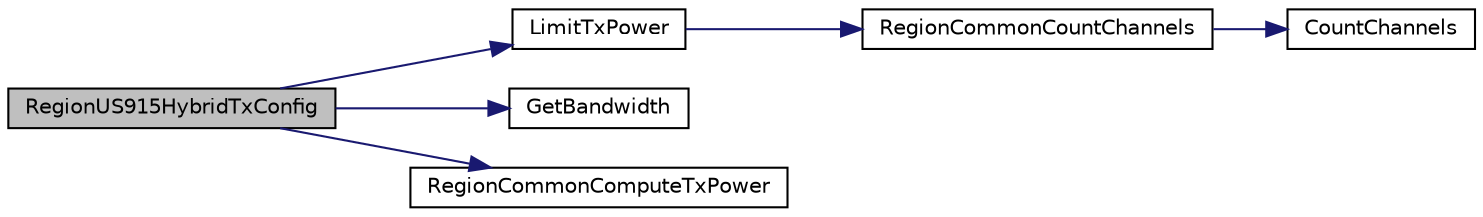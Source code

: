 digraph "RegionUS915HybridTxConfig"
{
  edge [fontname="Helvetica",fontsize="10",labelfontname="Helvetica",labelfontsize="10"];
  node [fontname="Helvetica",fontsize="10",shape=record];
  rankdir="LR";
  Node94 [label="RegionUS915HybridTxConfig",height=0.2,width=0.4,color="black", fillcolor="grey75", style="filled", fontcolor="black"];
  Node94 -> Node95 [color="midnightblue",fontsize="10",style="solid"];
  Node95 [label="LimitTxPower",height=0.2,width=0.4,color="black", fillcolor="white", style="filled",URL="$_region_u_s915-_hybrid_8c.html#af2821991c6e6dad3e196b01f6cf1d542"];
  Node95 -> Node96 [color="midnightblue",fontsize="10",style="solid"];
  Node96 [label="RegionCommonCountChannels",height=0.2,width=0.4,color="black", fillcolor="white", style="filled",URL="$group___r_e_g_i_o_n_c_o_m_m_o_n.html#gac23f0831812f610f57f42f6cf87368c9",tooltip="Counts the number of active channels in a given channels mask. This is a generic function and valid f..."];
  Node96 -> Node97 [color="midnightblue",fontsize="10",style="solid"];
  Node97 [label="CountChannels",height=0.2,width=0.4,color="black", fillcolor="white", style="filled",URL="$_region_common_8c.html#aef7feee8e47f43eb01f62249bfcc2a06"];
  Node94 -> Node98 [color="midnightblue",fontsize="10",style="solid"];
  Node98 [label="GetBandwidth",height=0.2,width=0.4,color="black", fillcolor="white", style="filled",URL="$_region_u_s915-_hybrid_8c.html#afbe81e6d36760141722791d216d4ac60"];
  Node94 -> Node99 [color="midnightblue",fontsize="10",style="solid"];
  Node99 [label="RegionCommonComputeTxPower",height=0.2,width=0.4,color="black", fillcolor="white", style="filled",URL="$group___r_e_g_i_o_n_c_o_m_m_o_n.html#gaa92800c8e9ce21366d383d14878cc391",tooltip="Computes the txPower, based on the max EIRP and the antenna gain. "];
}
